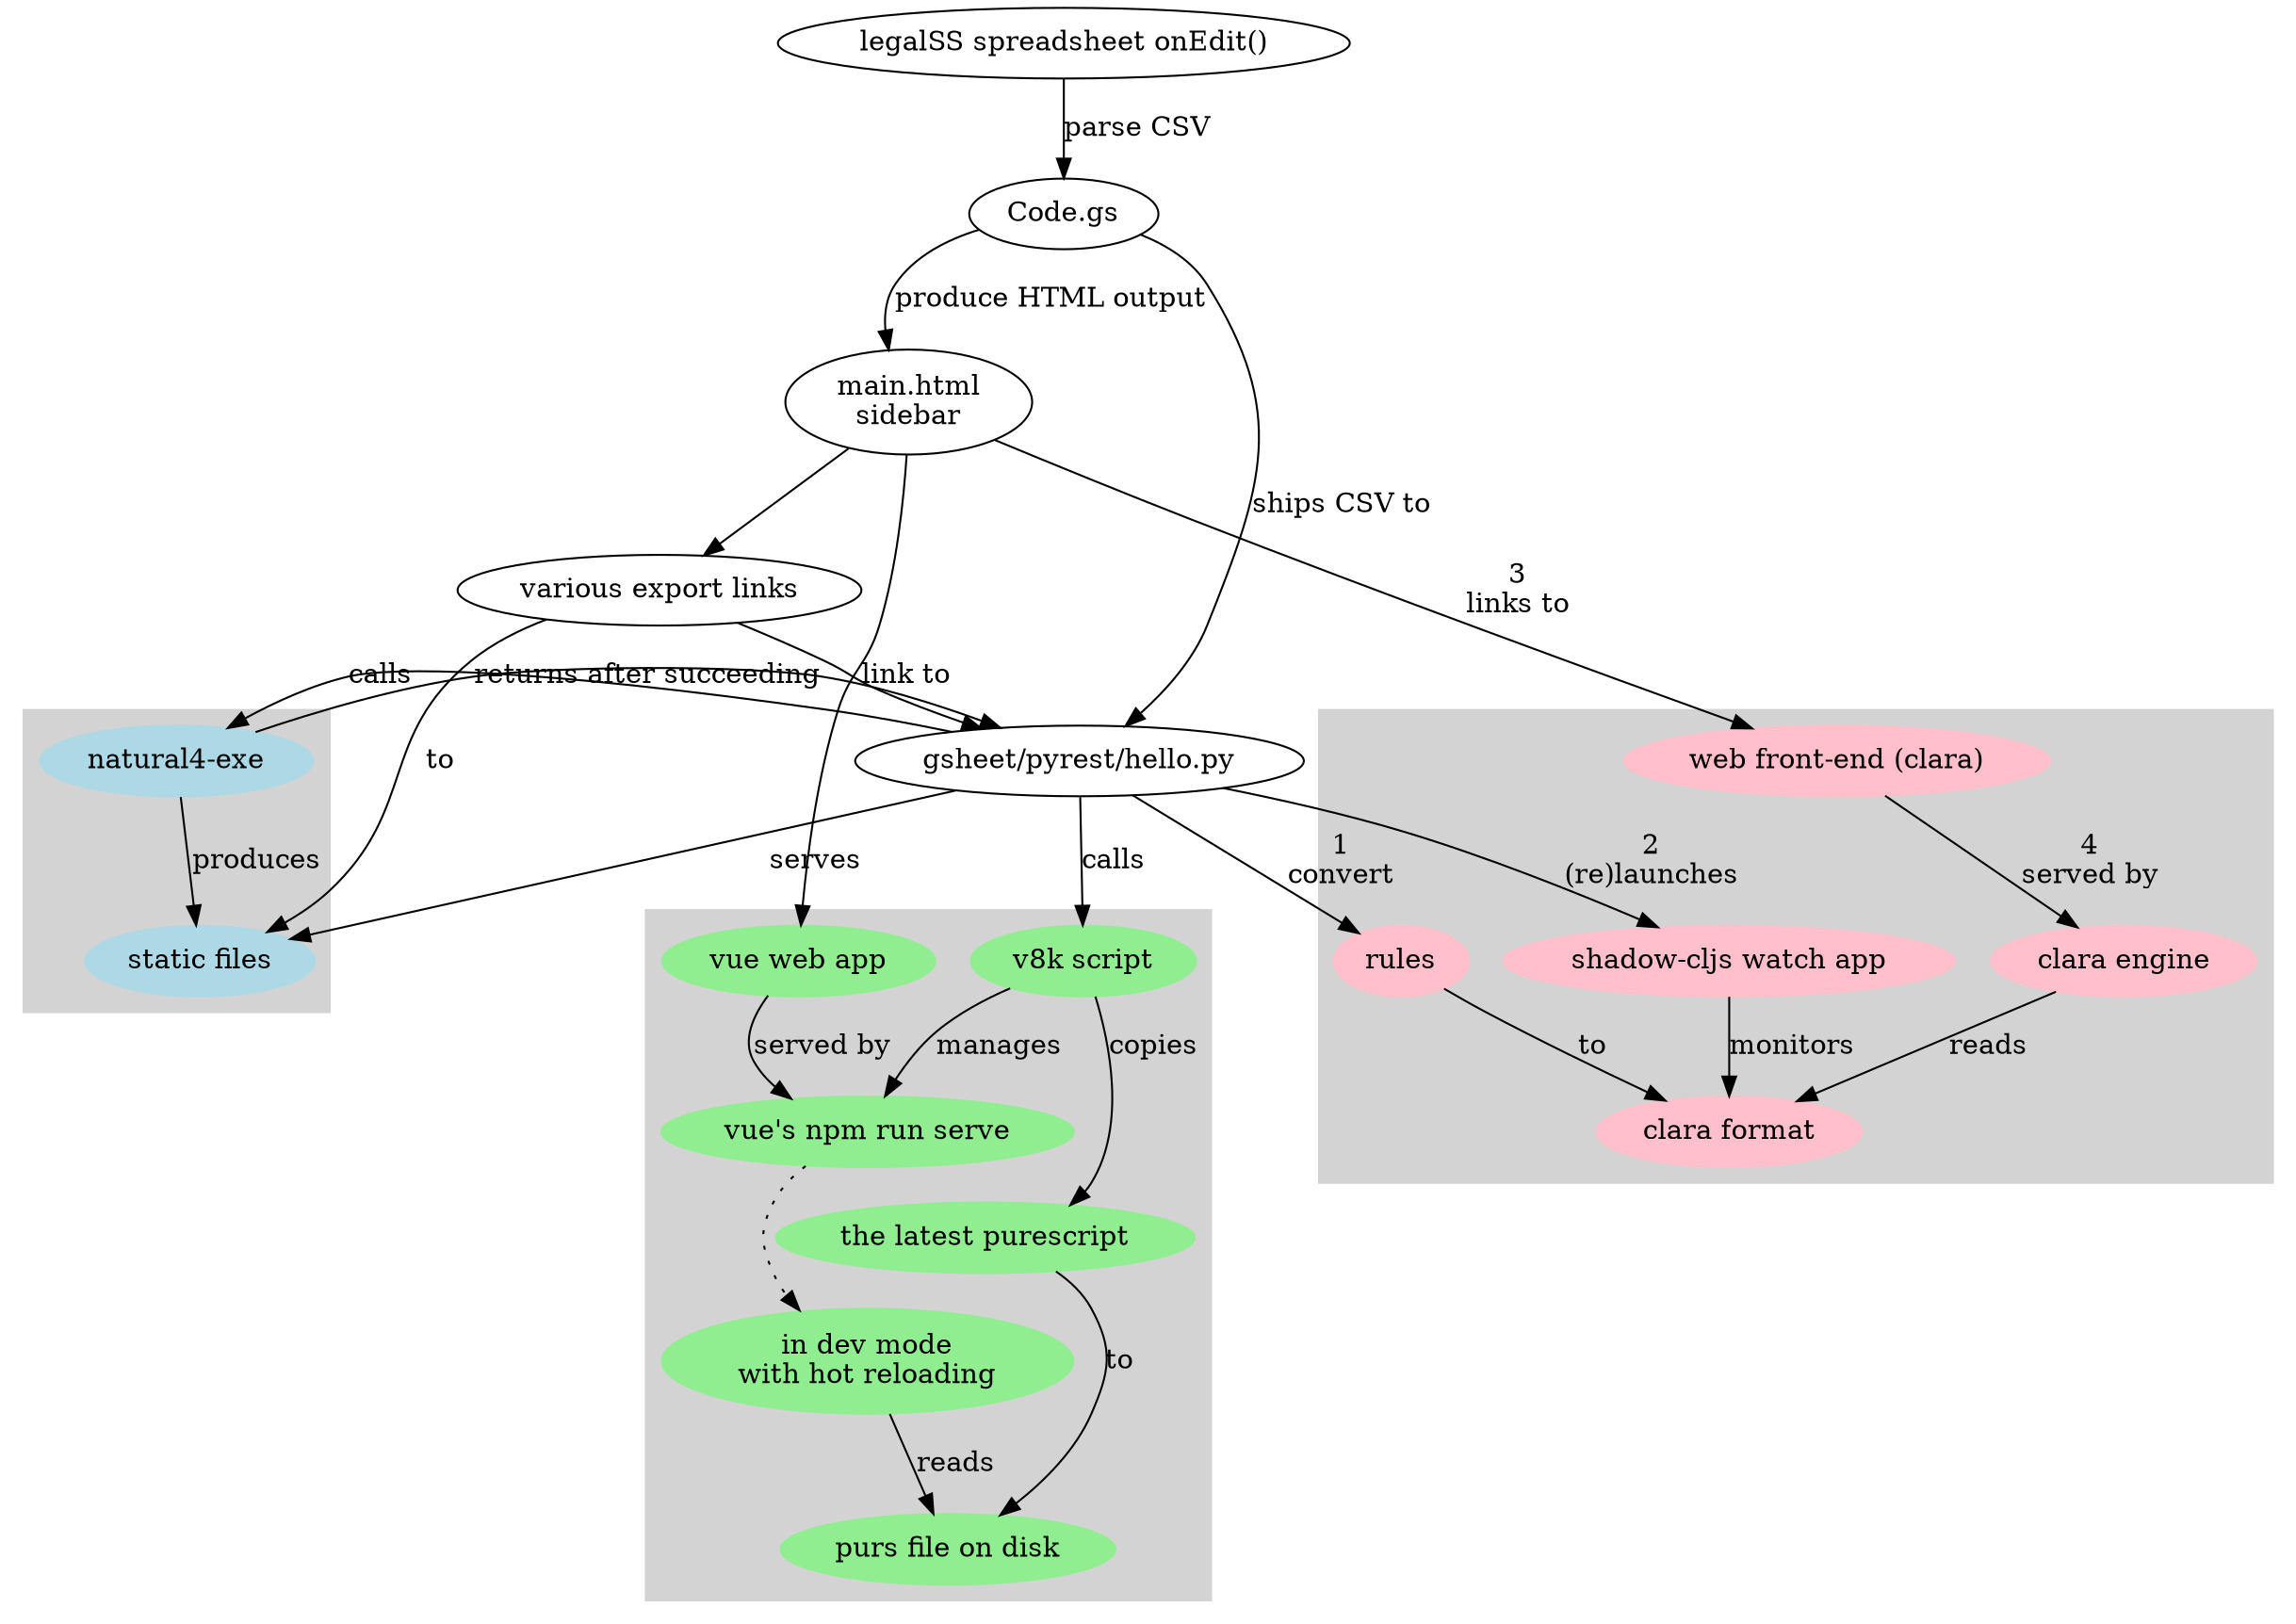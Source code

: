 digraph {
  "legalSS spreadsheet onEdit()" -> "Code.gs" [label="parse CSV"];
  "Code.gs" -> "gsheet/pyrest/hello.py" [label="ships CSV to"];
  "Code.gs" -> "main.html\nsidebar" [label="produce HTML output"];
  "main.html\nsidebar" -> "various export links";
  "various export links" -> "gsheet/pyrest/hello.py";

  subgraph cluster_natural4 {
   style=filled;
   color=lightgrey;
   node [style=filled,color=lightblue];
   "static files";
   "natural4-exe";
  }
  "gsheet/pyrest/hello.py" -> "static files" [label="serves"];
  "various export links" -> "static files" [label="to"];
  "natural4-exe" -> "static files" [label="produces"];
  "gsheet/pyrest/hello.py" -> "natural4-exe" [label="calls"];
  "natural4-exe" -> "gsheet/pyrest/hello.py" [label="returns after succeeding"];

  subgraph cluster_vue {
   style=filled;
   color=lightgrey;
   node [style=filled,color=lightgreen];
  "vue web app";
  "v8k script";
  "vue's npm run serve";
  "in dev mode\nwith hot reloading";
  "the latest purescript";
  "purs file on disk";
  }
  "vue web app" -> "vue's npm run serve" [label="served by"];
  "v8k script" -> "vue's npm run serve" [label="manages"];
  "v8k script" -> "the latest purescript" [label="copies"];
  "the latest purescript" -> "purs file on disk" [label="to"];
  "vue's npm run serve" -> "in dev mode\nwith hot reloading" [style="dotted"];
  "in dev mode\nwith hot reloading" -> "purs file on disk" [label="reads"];
  "gsheet/pyrest/hello.py" -> "v8k script" [label="calls"];
  "main.html\nsidebar" -> "vue web app" [label="link to"];

  subgraph cluster_new {
   style=filled;
   color=lightgrey;
   node [style=filled,color=pink];
   "rules";
   "rules" -> "clara format" [label="to"];
   "shadow-cljs watch app";
   "shadow-cljs watch app" -> "clara format" [label="monitors"];
   "clara engine";
   "clara engine" -> "clara format" [label="reads"];
   "web front-end (clara)" -> "clara engine" [label="4\nserved by"];
  }
  "gsheet/pyrest/hello.py" -> "rules" [label="1\nconvert"];
  "gsheet/pyrest/hello.py" -> "shadow-cljs watch app" [label="2\n(re)launches"];
  "main.html\nsidebar" -> "web front-end (clara)" [label="3\nlinks to"];
}
  